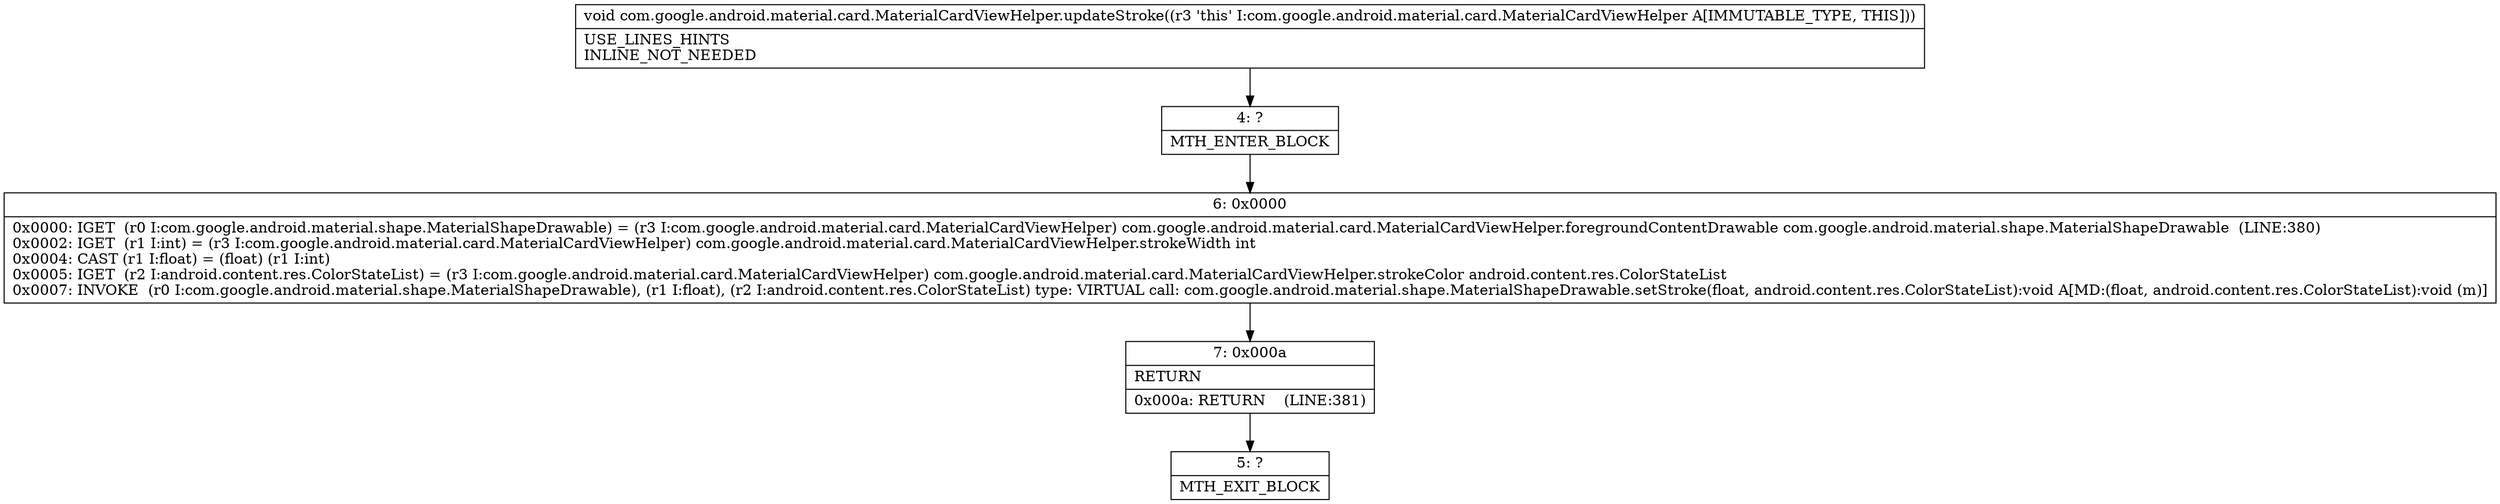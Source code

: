 digraph "CFG forcom.google.android.material.card.MaterialCardViewHelper.updateStroke()V" {
Node_4 [shape=record,label="{4\:\ ?|MTH_ENTER_BLOCK\l}"];
Node_6 [shape=record,label="{6\:\ 0x0000|0x0000: IGET  (r0 I:com.google.android.material.shape.MaterialShapeDrawable) = (r3 I:com.google.android.material.card.MaterialCardViewHelper) com.google.android.material.card.MaterialCardViewHelper.foregroundContentDrawable com.google.android.material.shape.MaterialShapeDrawable  (LINE:380)\l0x0002: IGET  (r1 I:int) = (r3 I:com.google.android.material.card.MaterialCardViewHelper) com.google.android.material.card.MaterialCardViewHelper.strokeWidth int \l0x0004: CAST (r1 I:float) = (float) (r1 I:int) \l0x0005: IGET  (r2 I:android.content.res.ColorStateList) = (r3 I:com.google.android.material.card.MaterialCardViewHelper) com.google.android.material.card.MaterialCardViewHelper.strokeColor android.content.res.ColorStateList \l0x0007: INVOKE  (r0 I:com.google.android.material.shape.MaterialShapeDrawable), (r1 I:float), (r2 I:android.content.res.ColorStateList) type: VIRTUAL call: com.google.android.material.shape.MaterialShapeDrawable.setStroke(float, android.content.res.ColorStateList):void A[MD:(float, android.content.res.ColorStateList):void (m)]\l}"];
Node_7 [shape=record,label="{7\:\ 0x000a|RETURN\l|0x000a: RETURN    (LINE:381)\l}"];
Node_5 [shape=record,label="{5\:\ ?|MTH_EXIT_BLOCK\l}"];
MethodNode[shape=record,label="{void com.google.android.material.card.MaterialCardViewHelper.updateStroke((r3 'this' I:com.google.android.material.card.MaterialCardViewHelper A[IMMUTABLE_TYPE, THIS]))  | USE_LINES_HINTS\lINLINE_NOT_NEEDED\l}"];
MethodNode -> Node_4;Node_4 -> Node_6;
Node_6 -> Node_7;
Node_7 -> Node_5;
}

